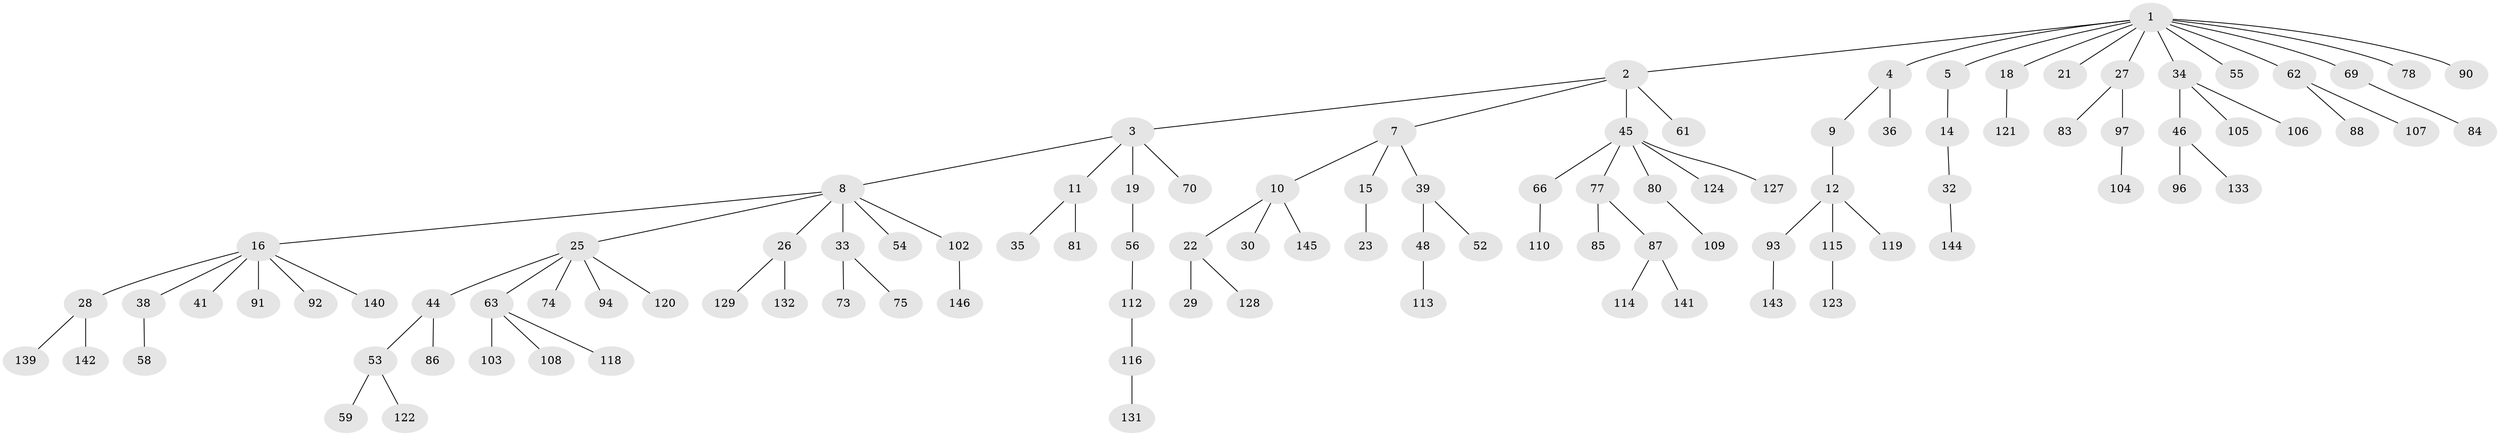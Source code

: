 // original degree distribution, {10: 0.00684931506849315, 6: 0.0136986301369863, 3: 0.136986301369863, 4: 0.04794520547945205, 5: 0.02054794520547945, 7: 0.0136986301369863, 2: 0.273972602739726, 1: 0.4863013698630137}
// Generated by graph-tools (version 1.1) at 2025/42/03/06/25 10:42:03]
// undirected, 105 vertices, 104 edges
graph export_dot {
graph [start="1"]
  node [color=gray90,style=filled];
  1 [super="+13"];
  2 [super="+67"];
  3 [super="+6"];
  4 [super="+24"];
  5 [super="+20"];
  7 [super="+17"];
  8 [super="+40"];
  9;
  10 [super="+101"];
  11;
  12 [super="+57"];
  14 [super="+50"];
  15;
  16 [super="+126"];
  18 [super="+43"];
  19;
  21;
  22;
  23;
  25 [super="+31"];
  26 [super="+64"];
  27 [super="+37"];
  28 [super="+117"];
  29 [super="+51"];
  30 [super="+49"];
  32 [super="+42"];
  33;
  34 [super="+47"];
  35;
  36;
  38;
  39 [super="+65"];
  41;
  44 [super="+60"];
  45 [super="+72"];
  46 [super="+76"];
  48 [super="+71"];
  52;
  53 [super="+89"];
  54;
  55 [super="+135"];
  56;
  58;
  59;
  61;
  62 [super="+79"];
  63 [super="+99"];
  66 [super="+68"];
  69;
  70;
  73 [super="+125"];
  74 [super="+82"];
  75;
  77;
  78;
  80;
  81;
  83;
  84 [super="+138"];
  85 [super="+95"];
  86;
  87 [super="+98"];
  88 [super="+100"];
  90;
  91 [super="+136"];
  92;
  93 [super="+137"];
  94;
  96;
  97;
  102;
  103;
  104;
  105;
  106;
  107 [super="+111"];
  108;
  109;
  110;
  112;
  113;
  114;
  115;
  116 [super="+130"];
  118;
  119;
  120;
  121;
  122;
  123;
  124;
  127;
  128;
  129 [super="+134"];
  131;
  132;
  133;
  139;
  140;
  141;
  142;
  143;
  144;
  145;
  146;
  1 -- 2;
  1 -- 4;
  1 -- 5;
  1 -- 18;
  1 -- 34;
  1 -- 55;
  1 -- 69;
  1 -- 78;
  1 -- 90;
  1 -- 27;
  1 -- 21;
  1 -- 62;
  2 -- 3;
  2 -- 7;
  2 -- 45;
  2 -- 61;
  3 -- 8;
  3 -- 19;
  3 -- 11;
  3 -- 70;
  4 -- 9;
  4 -- 36;
  5 -- 14;
  7 -- 10;
  7 -- 15;
  7 -- 39;
  8 -- 16;
  8 -- 25;
  8 -- 26;
  8 -- 33;
  8 -- 54;
  8 -- 102;
  9 -- 12;
  10 -- 22;
  10 -- 30;
  10 -- 145;
  11 -- 35;
  11 -- 81;
  12 -- 115;
  12 -- 93;
  12 -- 119;
  14 -- 32;
  15 -- 23;
  16 -- 28;
  16 -- 38;
  16 -- 41;
  16 -- 91;
  16 -- 92;
  16 -- 140;
  18 -- 121;
  19 -- 56;
  22 -- 29;
  22 -- 128;
  25 -- 63;
  25 -- 94;
  25 -- 120;
  25 -- 74;
  25 -- 44;
  26 -- 129;
  26 -- 132;
  27 -- 97;
  27 -- 83;
  28 -- 139;
  28 -- 142;
  32 -- 144;
  33 -- 73;
  33 -- 75;
  34 -- 46;
  34 -- 106;
  34 -- 105;
  38 -- 58;
  39 -- 48;
  39 -- 52;
  44 -- 53;
  44 -- 86;
  45 -- 66;
  45 -- 77;
  45 -- 80;
  45 -- 127;
  45 -- 124;
  46 -- 96;
  46 -- 133;
  48 -- 113;
  53 -- 59;
  53 -- 122;
  56 -- 112;
  62 -- 88;
  62 -- 107;
  63 -- 108;
  63 -- 103;
  63 -- 118;
  66 -- 110;
  69 -- 84;
  77 -- 85;
  77 -- 87;
  80 -- 109;
  87 -- 114;
  87 -- 141;
  93 -- 143;
  97 -- 104;
  102 -- 146;
  112 -- 116;
  115 -- 123;
  116 -- 131;
}
